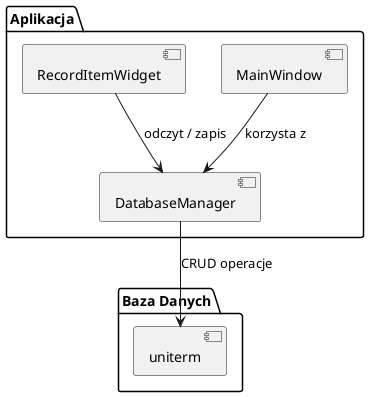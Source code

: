 @startuml
package "Aplikacja" {
  [MainWindow] --> [DatabaseManager] : korzysta z
  [RecordItemWidget] --> [DatabaseManager] : odczyt / zapis
}

package "Baza Danych" {
  [uniterm]
}

[DatabaseManager] --> [uniterm] : CRUD operacje

@enduml
